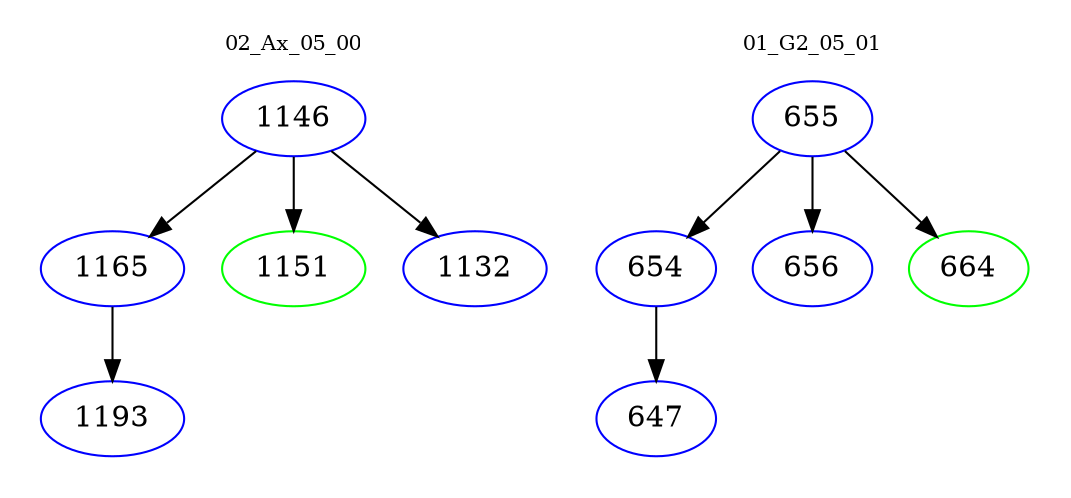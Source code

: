 digraph{
subgraph cluster_0 {
color = white
label = "02_Ax_05_00";
fontsize=10;
T0_1146 [label="1146", color="blue"]
T0_1146 -> T0_1165 [color="black"]
T0_1165 [label="1165", color="blue"]
T0_1165 -> T0_1193 [color="black"]
T0_1193 [label="1193", color="blue"]
T0_1146 -> T0_1151 [color="black"]
T0_1151 [label="1151", color="green"]
T0_1146 -> T0_1132 [color="black"]
T0_1132 [label="1132", color="blue"]
}
subgraph cluster_1 {
color = white
label = "01_G2_05_01";
fontsize=10;
T1_655 [label="655", color="blue"]
T1_655 -> T1_654 [color="black"]
T1_654 [label="654", color="blue"]
T1_654 -> T1_647 [color="black"]
T1_647 [label="647", color="blue"]
T1_655 -> T1_656 [color="black"]
T1_656 [label="656", color="blue"]
T1_655 -> T1_664 [color="black"]
T1_664 [label="664", color="green"]
}
}
